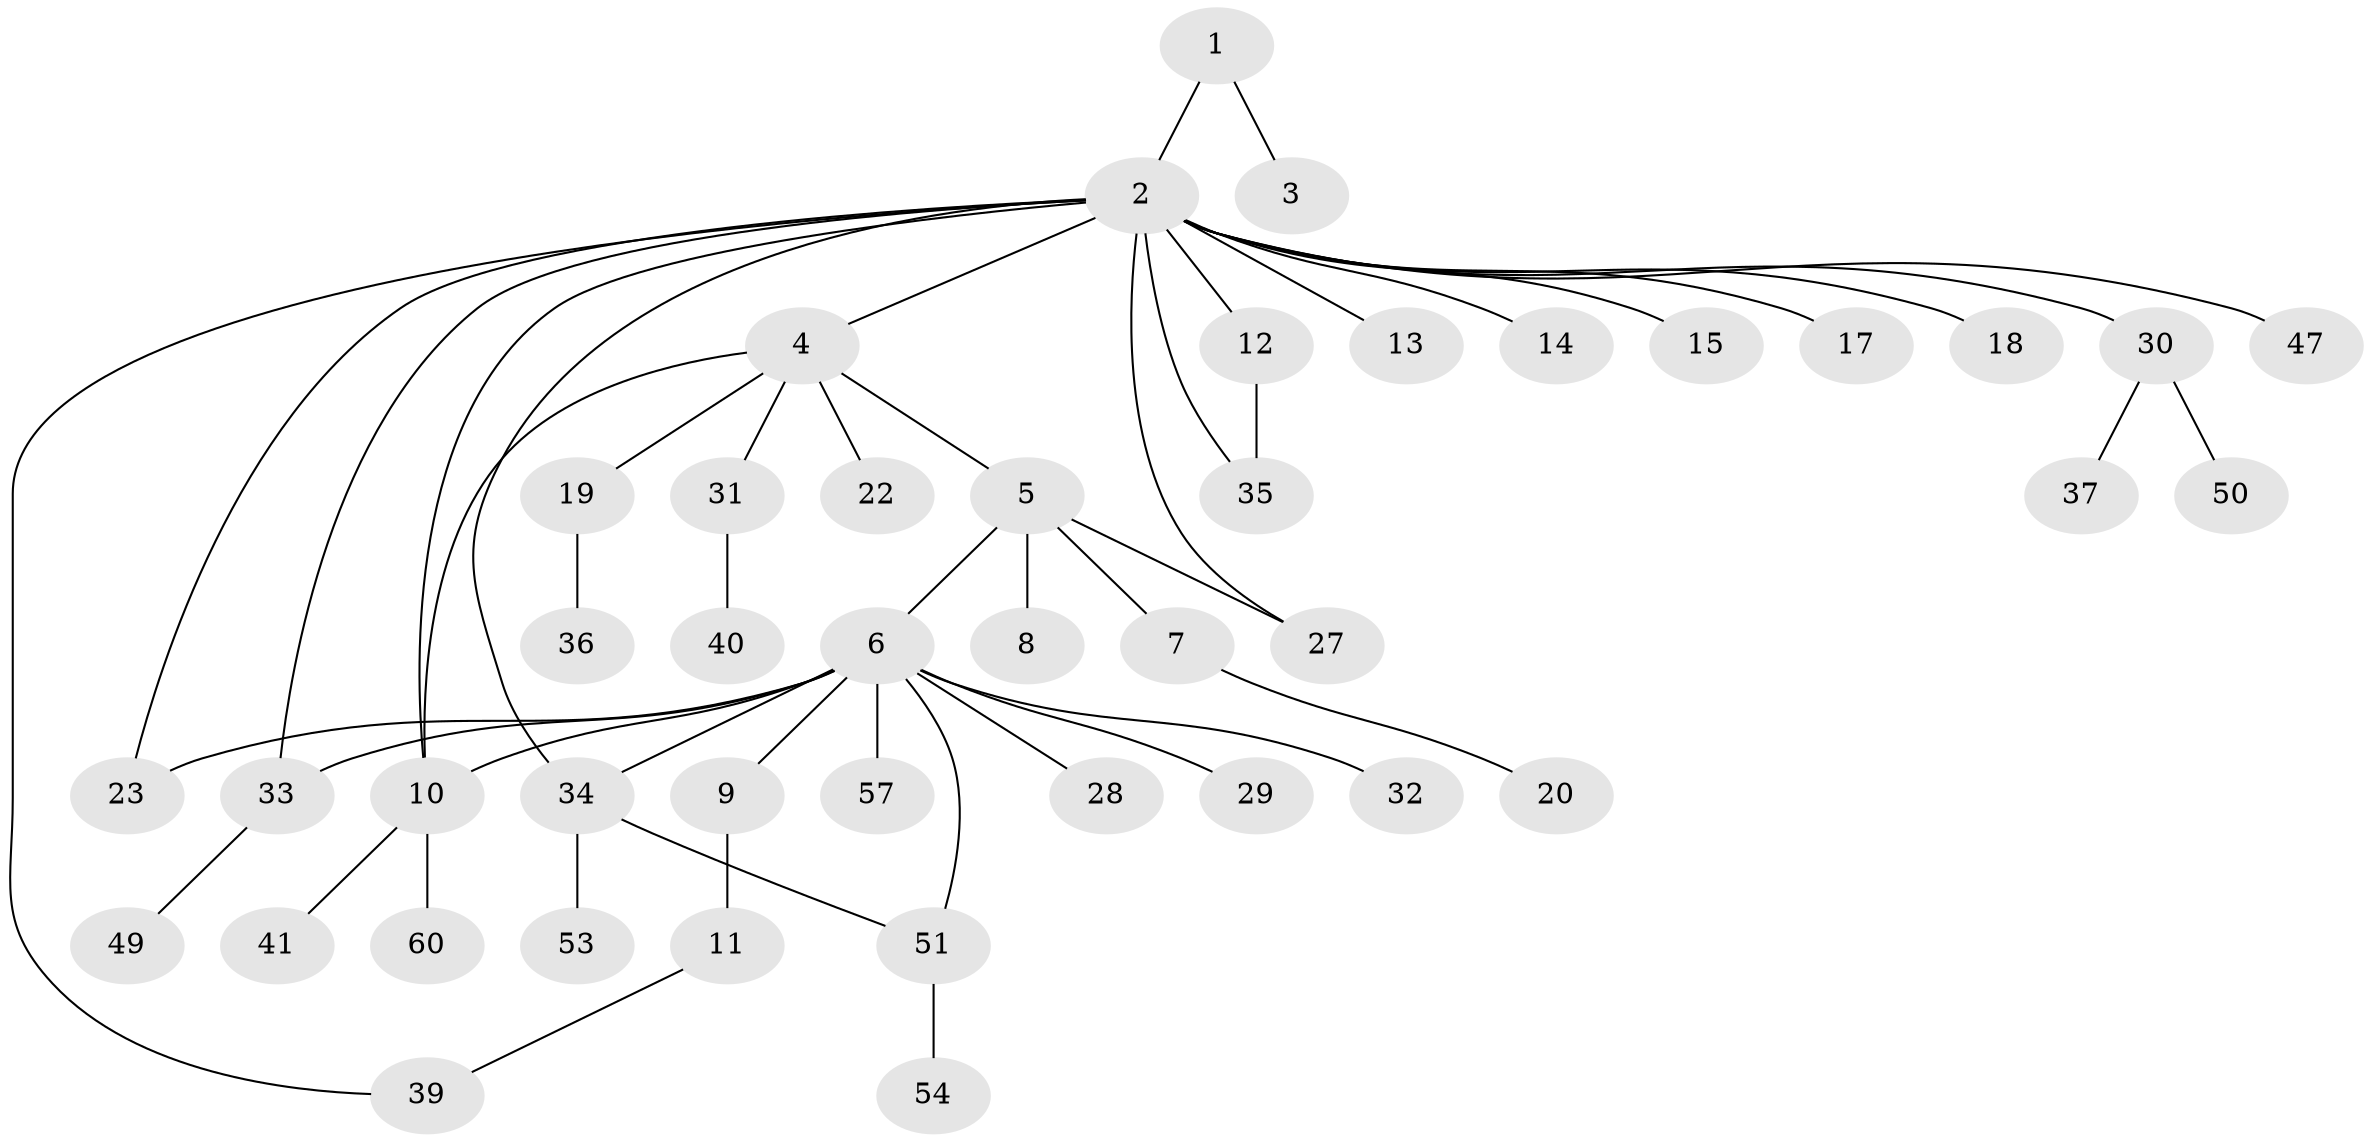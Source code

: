 // Generated by graph-tools (version 1.1) at 2025/51/02/27/25 19:51:54]
// undirected, 43 vertices, 51 edges
graph export_dot {
graph [start="1"]
  node [color=gray90,style=filled];
  1 [super="+16"];
  2 [super="+43"];
  3;
  4 [super="+24"];
  5 [super="+48"];
  6 [super="+42"];
  7 [super="+21"];
  8;
  9;
  10 [super="+44"];
  11 [super="+25"];
  12;
  13;
  14;
  15 [super="+26"];
  17;
  18;
  19;
  20;
  22;
  23;
  27;
  28;
  29;
  30 [super="+52"];
  31 [super="+55"];
  32;
  33 [super="+56"];
  34 [super="+38"];
  35 [super="+46"];
  36 [super="+58"];
  37;
  39 [super="+45"];
  40;
  41;
  47;
  49;
  50;
  51;
  53 [super="+59"];
  54;
  57;
  60;
  1 -- 2;
  1 -- 3;
  2 -- 4;
  2 -- 10;
  2 -- 12;
  2 -- 13;
  2 -- 14;
  2 -- 15;
  2 -- 17;
  2 -- 18;
  2 -- 23;
  2 -- 27;
  2 -- 30;
  2 -- 34;
  2 -- 35 [weight=2];
  2 -- 47;
  2 -- 33;
  2 -- 39;
  4 -- 5;
  4 -- 19;
  4 -- 22;
  4 -- 31;
  4 -- 10;
  5 -- 6 [weight=2];
  5 -- 7;
  5 -- 8;
  5 -- 27;
  6 -- 9;
  6 -- 10;
  6 -- 23;
  6 -- 28;
  6 -- 29;
  6 -- 32;
  6 -- 33;
  6 -- 34;
  6 -- 51;
  6 -- 57;
  7 -- 20;
  9 -- 11;
  10 -- 41;
  10 -- 60;
  11 -- 39;
  12 -- 35;
  19 -- 36;
  30 -- 37;
  30 -- 50;
  31 -- 40;
  33 -- 49;
  34 -- 51;
  34 -- 53;
  51 -- 54;
}
